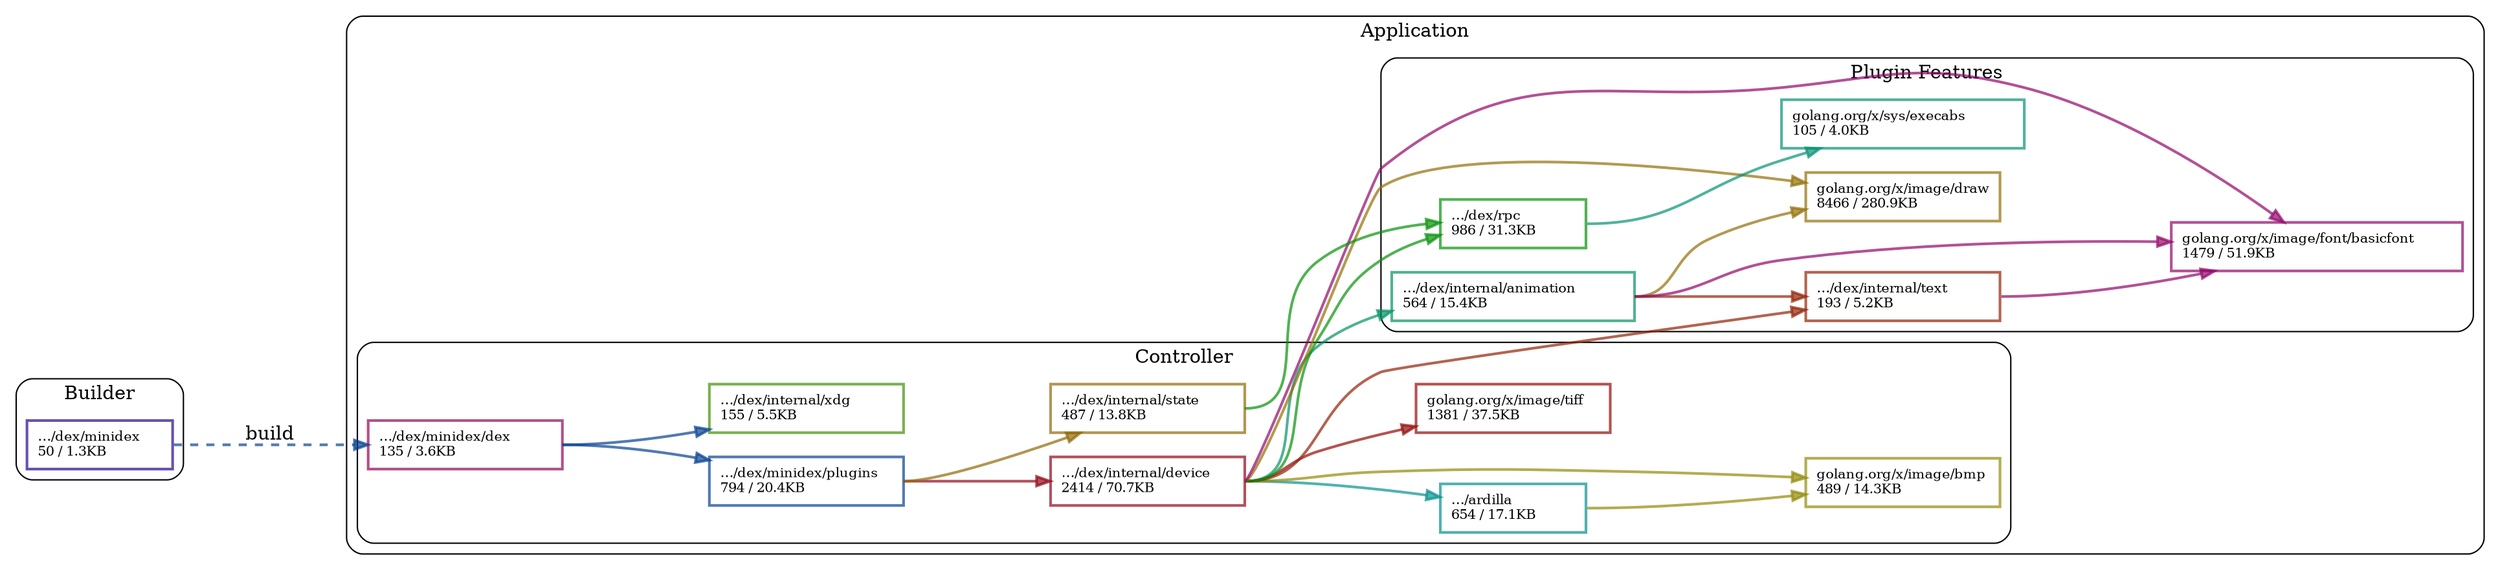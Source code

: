 digraph G {
    node [penwidth=2 fontsize=10 shape=rectangle target="_graphviz"];
    edge [tailport=e penwidth=2];
    compound=true;
    rankdir=LR;
    newrank=true;
    ranksep="1.5";
    quantum="0.5";
    "…/dex/minidex/plugins" [label="…/dex/minidex/plugins\l794 / 20.4KB\l" href="https://pkg.go.dev/…/dex/minidex/plugins" color="#074191b2"];
    "…/dex/minidex" -> "…/dex/minidex/dex" [label="build" style="dashed" color="#074191b2"];
    "…/dex/minidex/dex" -> "…/dex/minidex/plugins" [color="#074191b2"];
    "…/dex/minidex/dex" -> "…/dex/internal/xdg" [color="#074191b2"];

    subgraph cluster_B {
        label="Builder"
        style=rounded;
        node [penwidth=2 fontsize=10 shape=rectangle target="_graphviz"];
        edge [tailport=e penwidth=2];
        compound=true;
        rankdir=LR;
        newrank=true;
        ranksep="1.5";
        quantum="0.5";
        "…/dex/minidex" [label="…/dex/minidex\l50 / 1.3KB\l" href="https://pkg.go.dev/…/dex/minidex" color="#270791b2"];
    }

    subgraph cluster_D {
        label="Application"
        style=rounded;

        subgraph cluster_C {
            label="Controller"
            style=rounded;
            node [penwidth=2 fontsize=10 shape=rectangle target="_graphviz"];
            edge [tailport=e penwidth=2];
            compound=true;
            rankdir=LR;
            newrank=true;
            ranksep="1.5";
            quantum="0.5";
            "…/dex/minidex/dex" [label="…/dex/minidex/dex\l135 / 3.6KB\l" href="https://pkg.go.dev/…/dex/minidex/dex" color="#910757b2"];
            "…/ardilla" [label="…/ardilla\l654 / 17.1KB\l" href="https://pkg.go.dev/…/ardilla" color="#079190b2"];
            "…/dex/internal/device" [label="…/dex/internal/device\l2414 / 70.7KB\l" href="https://pkg.go.dev/…/dex/internal/device" color="#910717b2"];
            "…/dex/internal/state" [label="…/dex/internal/state\l487 / 13.8KB\l" href="https://pkg.go.dev/…/dex/internal/state" color="#916907b2"];
            "…/dex/internal/xdg" [label="…/dex/internal/xdg\l155 / 5.5KB\l" href="https://pkg.go.dev/…/dex/internal/xdg" color="#3f9107b2"];
            "…/dex/minidex/plugins" [label="…/dex/minidex/plugins\l794 / 20.4KB\l" href="https://pkg.go.dev/…/dex/minidex/plugins" color="#074191b2"];
            "golang.org/x/image/bmp" [label="golang.org/x/image/bmp\l489 / 14.3KB\l" href="https://pkg.go.dev/golang.org/x/image/bmp" color="#918a07b2"];
            "golang.org/x/image/tiff" [label="golang.org/x/image/tiff\l1381 / 37.5KB\l" href="https://pkg.go.dev/golang.org/x/image/tiff" color="#910b07b2"];
            "…/ardilla" -> "golang.org/x/image/bmp" [color="#918a07b2"];
            "…/dex/internal/device" -> "…/ardilla" [color="#079190b2"];
            "…/dex/internal/device" -> "golang.org/x/image/bmp" [color="#918a07b2"];
            "…/dex/internal/device" -> "golang.org/x/image/tiff" [color="#910b07b2"];
            "…/dex/minidex/plugins" -> "…/dex/internal/device" [color="#910717b2"];
            "…/dex/minidex/plugins" -> "…/dex/internal/state" [color="#916907b2"];
        }

        subgraph cluster_P {
            label="Plugin Features";
            style=rounded;
            node [penwidth=2 fontsize=10 shape=rectangle target="_graphviz"];
            edge [tailport=e penwidth=2];
            compound=true;
            rankdir=LR;
            newrank=true;
            ranksep="1.5";
            quantum="0.5";
            "…/dex/internal/animation" [label="…/dex/internal/animation\l564 / 15.4KB\l" href="https://pkg.go.dev/…/dex/internal/animation" color="#079165b2"];
            "…/dex/internal/device" [label="…/dex/internal/device\l2414 / 70.7KB\l" href="https://pkg.go.dev/…/dex/internal/device" color="#910717b2"];
            "…/dex/internal/state" [label="…/dex/internal/state\l487 / 13.8KB\l" href="https://pkg.go.dev/…/dex/internal/state" color="#916907b2"];
            "…/dex/internal/text" [label="…/dex/internal/text\l193 / 5.2KB\l" href="https://pkg.go.dev/…/dex/internal/text" color="#912207b2"];
            "…/dex/rpc" [label="…/dex/rpc\l986 / 31.3KB\l" href="https://pkg.go.dev/…/dex/rpc" color="#079109b2"];
            "golang.org/x/image/draw" [label="golang.org/x/image/draw\l8466 / 280.9KB\l" href="https://pkg.go.dev/golang.org/x/image/draw" color="#916f07b2"];
            "golang.org/x/image/font/basicfont" [label="golang.org/x/image/font/basicfont\l1479 / 51.9KB\l" href="https://pkg.go.dev/golang.org/x/image/font/basicfont" color="#910768b2"];
            "golang.org/x/sys/execabs" [label="golang.org/x/sys/execabs\l105 / 4.0KB\l" href="https://pkg.go.dev/golang.org/x/sys/execabs" color="#079174b2"];
            "…/dex/internal/animation" -> "…/dex/internal/text" [color="#912207b2"];
            "…/dex/internal/animation" -> "golang.org/x/image/draw" [color="#916f07b2"];
            "…/dex/internal/animation" -> "golang.org/x/image/font/basicfont" [color="#910768b2"];
            "…/dex/internal/device" -> "…/dex/internal/animation" [color="#079165b2"];
            "…/dex/internal/device" -> "…/dex/internal/text" [color="#912207b2"];
            "…/dex/internal/device" -> "…/dex/rpc" [color="#079109b2"];
            "…/dex/internal/device" -> "golang.org/x/image/draw" [color="#916f07b2"];
            "…/dex/internal/device" -> "golang.org/x/image/font/basicfont" [color="#910768b2"];
            "…/dex/internal/state" -> "…/dex/rpc" [color="#079109b2"];
            "…/dex/internal/text" -> "golang.org/x/image/font/basicfont" [color="#910768b2"];
            "…/dex/rpc" -> "golang.org/x/sys/execabs" [color="#079174b2"];
        }
    }
}
